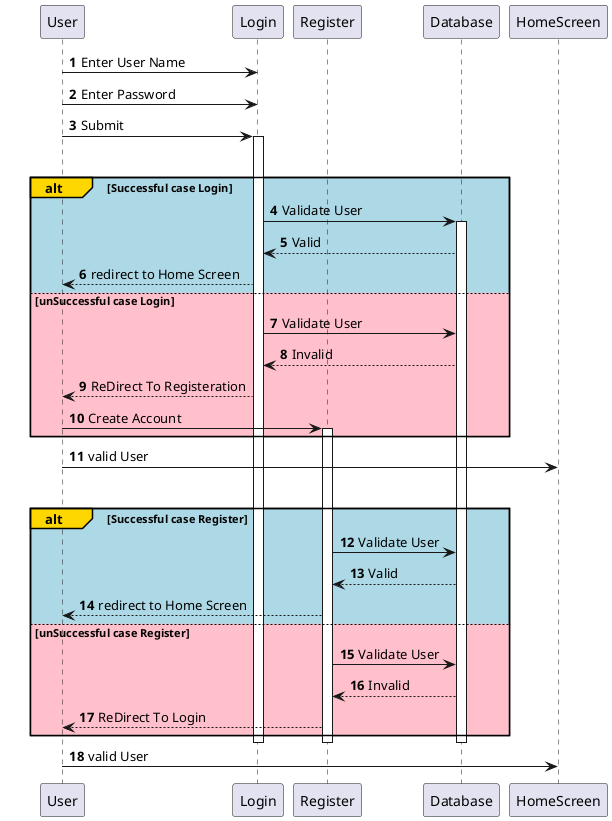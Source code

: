 @startuml
'https://plantuml.com/sequence-diagram

autonumber
participant User 
participant Login
participant Register 
participant Database
participant HomeScreen


User -> Login : Enter User Name 
User -> Login : Enter Password 
User -> Login : Submit 
activate Login

group 
alt#Gold #LightBlue Successful case Login 
Login -> Database : Validate User 
activate Database 
Database --> Login : Valid 
Login --> User : redirect to Home Screen


else #Pink unSuccessful case Login


Login -> Database : Validate User   
Database --> Login : Invalid 
Login --> User : ReDirect To Registeration 
User -> Register : Create Account 
activate Register 

end

User -> HomeScreen : valid User 

group 
alt#Gold #LightBlue  Successful case Register
Register -> Database : Validate User  
Database --> Register : Valid 
Register --> User : redirect to Home Screen


else #Pink  unSuccessful case Register


Register -> Database : Validate User   
Database --> Register: Invalid 
Register --> User : ReDirect To Login 

end
deactivate Login 
deactivate Register
deactivate Database

User -> HomeScreen : valid User 



@endum